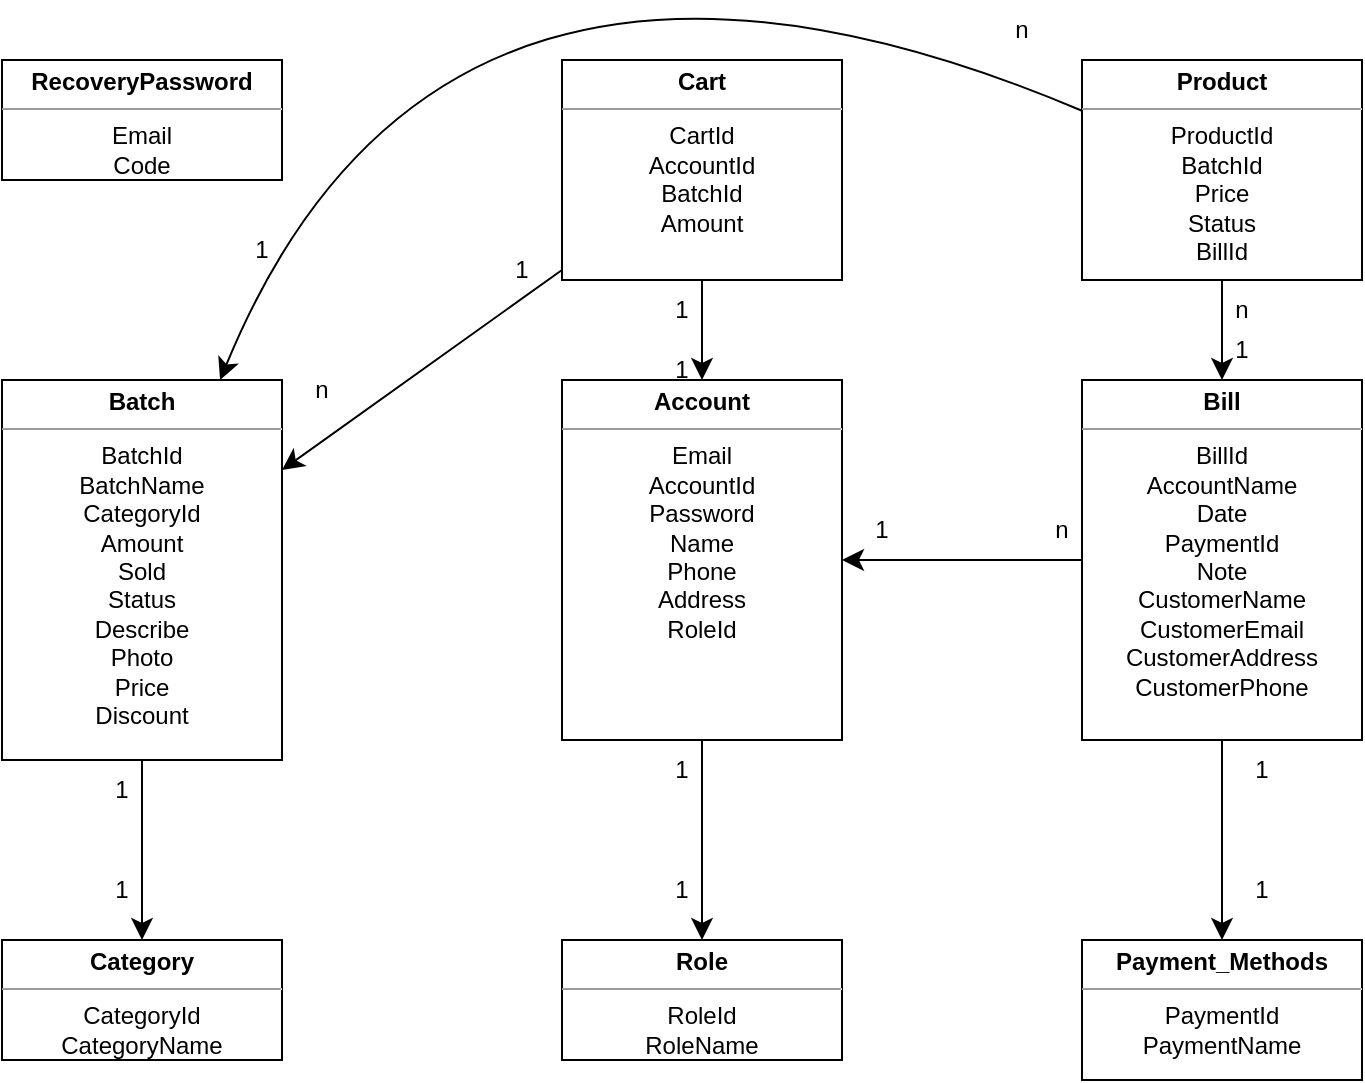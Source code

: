 <mxfile version="22.1.11" type="github">
  <diagram id="C5RBs43oDa-KdzZeNtuy" name="Page-1">
    <mxGraphModel dx="1434" dy="788" grid="1" gridSize="10" guides="1" tooltips="1" connect="1" arrows="1" fold="1" page="1" pageScale="1" pageWidth="827" pageHeight="1169" math="0" shadow="0">
      <root>
        <mxCell id="WIyWlLk6GJQsqaUBKTNV-0" />
        <mxCell id="WIyWlLk6GJQsqaUBKTNV-1" parent="WIyWlLk6GJQsqaUBKTNV-0" />
        <mxCell id="VTPLByUgfOFJZV2P8Obp-53" style="edgeStyle=none;curved=1;rounded=0;orthogonalLoop=1;jettySize=auto;html=1;entryX=0.5;entryY=0;entryDx=0;entryDy=0;fontSize=12;startSize=8;endSize=8;" edge="1" parent="WIyWlLk6GJQsqaUBKTNV-1" source="VTPLByUgfOFJZV2P8Obp-41" target="VTPLByUgfOFJZV2P8Obp-45">
          <mxGeometry relative="1" as="geometry" />
        </mxCell>
        <mxCell id="VTPLByUgfOFJZV2P8Obp-41" value="&lt;p style=&quot;margin:0px;margin-top:4px;text-align:center;&quot;&gt;&lt;b&gt;Account&lt;/b&gt;&lt;/p&gt;&lt;hr size=&quot;1&quot;&gt;&lt;div style=&quot;text-align: center; height: 2px;&quot;&gt;Email&lt;br&gt;AccountId&lt;br&gt;Password&lt;br&gt;Name&lt;br&gt;Phone&lt;br&gt;Address&lt;br&gt;RoleId&lt;/div&gt;&lt;div style=&quot;height:2px;&quot;&gt;&lt;span style=&quot;white-space: pre;&quot;&gt;&#x9;&lt;span style=&quot;white-space: pre;&quot;&gt;&#x9;&lt;/span&gt;&lt;span style=&quot;white-space: pre;&quot;&gt;&#x9;&lt;/span&gt;&lt;span style=&quot;white-space: pre;&quot;&gt;&#x9;&lt;/span&gt;&lt;/span&gt;&lt;br&gt;&lt;/div&gt;" style="verticalAlign=top;align=left;overflow=fill;fontSize=12;fontFamily=Helvetica;html=1;whiteSpace=wrap;" vertex="1" parent="WIyWlLk6GJQsqaUBKTNV-1">
          <mxGeometry x="300" y="200" width="140" height="180" as="geometry" />
        </mxCell>
        <mxCell id="VTPLByUgfOFJZV2P8Obp-54" style="edgeStyle=none;curved=1;rounded=0;orthogonalLoop=1;jettySize=auto;html=1;exitX=0.5;exitY=1;exitDx=0;exitDy=0;entryX=0.5;entryY=0;entryDx=0;entryDy=0;fontSize=12;startSize=8;endSize=8;" edge="1" parent="WIyWlLk6GJQsqaUBKTNV-1" source="VTPLByUgfOFJZV2P8Obp-42" target="VTPLByUgfOFJZV2P8Obp-41">
          <mxGeometry relative="1" as="geometry" />
        </mxCell>
        <mxCell id="VTPLByUgfOFJZV2P8Obp-55" style="edgeStyle=none;curved=1;rounded=0;orthogonalLoop=1;jettySize=auto;html=1;fontSize=12;startSize=8;endSize=8;" edge="1" parent="WIyWlLk6GJQsqaUBKTNV-1" source="VTPLByUgfOFJZV2P8Obp-42" target="VTPLByUgfOFJZV2P8Obp-43">
          <mxGeometry relative="1" as="geometry" />
        </mxCell>
        <mxCell id="VTPLByUgfOFJZV2P8Obp-42" value="&lt;p style=&quot;margin: 4px 0px 0px;&quot;&gt;&lt;b&gt;Cart&lt;/b&gt;&lt;/p&gt;&lt;hr size=&quot;1&quot;&gt;&lt;div style=&quot;height: 2px;&quot;&gt;CartId&lt;br&gt;AccountId&lt;br&gt;BatchId&lt;br&gt;Amount&lt;/div&gt;" style="verticalAlign=top;align=center;overflow=fill;fontSize=12;fontFamily=Helvetica;html=1;whiteSpace=wrap;" vertex="1" parent="WIyWlLk6GJQsqaUBKTNV-1">
          <mxGeometry x="300" y="40" width="140" height="110" as="geometry" />
        </mxCell>
        <mxCell id="VTPLByUgfOFJZV2P8Obp-52" style="edgeStyle=none;curved=1;rounded=0;orthogonalLoop=1;jettySize=auto;html=1;entryX=0.5;entryY=0;entryDx=0;entryDy=0;fontSize=12;startSize=8;endSize=8;" edge="1" parent="WIyWlLk6GJQsqaUBKTNV-1" source="VTPLByUgfOFJZV2P8Obp-43" target="VTPLByUgfOFJZV2P8Obp-44">
          <mxGeometry relative="1" as="geometry" />
        </mxCell>
        <mxCell id="VTPLByUgfOFJZV2P8Obp-43" value="&lt;p style=&quot;margin:0px;margin-top:4px;text-align:center;&quot;&gt;&lt;b&gt;Batch&lt;/b&gt;&lt;/p&gt;&lt;hr size=&quot;1&quot;&gt;&lt;div style=&quot;text-align: center; height: 2px;&quot;&gt;BatchId&lt;br&gt;BatchName&lt;br&gt;CategoryId&lt;br&gt;Amount&lt;br&gt;Sold&lt;br&gt;Status&lt;br&gt;Describe&lt;br&gt;Photo&lt;br&gt;Price&lt;br&gt;Discount&lt;/div&gt;" style="verticalAlign=top;align=left;overflow=fill;fontSize=12;fontFamily=Helvetica;html=1;whiteSpace=wrap;" vertex="1" parent="WIyWlLk6GJQsqaUBKTNV-1">
          <mxGeometry x="20" y="200" width="140" height="190" as="geometry" />
        </mxCell>
        <mxCell id="VTPLByUgfOFJZV2P8Obp-44" value="&lt;p style=&quot;margin:0px;margin-top:4px;text-align:center;&quot;&gt;&lt;b&gt;Category&lt;/b&gt;&lt;/p&gt;&lt;hr size=&quot;1&quot;&gt;&lt;div style=&quot;text-align: center; height: 2px;&quot;&gt;CategoryId&lt;br&gt;CategoryName&lt;/div&gt;" style="verticalAlign=top;align=left;overflow=fill;fontSize=12;fontFamily=Helvetica;html=1;whiteSpace=wrap;" vertex="1" parent="WIyWlLk6GJQsqaUBKTNV-1">
          <mxGeometry x="20" y="480" width="140" height="60" as="geometry" />
        </mxCell>
        <mxCell id="VTPLByUgfOFJZV2P8Obp-45" value="&lt;p style=&quot;margin:0px;margin-top:4px;text-align:center;&quot;&gt;&lt;b&gt;Role&lt;/b&gt;&lt;/p&gt;&lt;hr size=&quot;1&quot;&gt;&lt;div style=&quot;text-align: center; height: 2px;&quot;&gt;RoleId&lt;br&gt;RoleName&lt;/div&gt;" style="verticalAlign=top;align=left;overflow=fill;fontSize=12;fontFamily=Helvetica;html=1;whiteSpace=wrap;" vertex="1" parent="WIyWlLk6GJQsqaUBKTNV-1">
          <mxGeometry x="300" y="480" width="140" height="60" as="geometry" />
        </mxCell>
        <mxCell id="VTPLByUgfOFJZV2P8Obp-56" style="edgeStyle=none;curved=1;rounded=0;orthogonalLoop=1;jettySize=auto;html=1;fontSize=12;startSize=8;endSize=8;" edge="1" parent="WIyWlLk6GJQsqaUBKTNV-1" source="VTPLByUgfOFJZV2P8Obp-46" target="VTPLByUgfOFJZV2P8Obp-43">
          <mxGeometry relative="1" as="geometry">
            <Array as="points">
              <mxPoint x="240" y="-70" />
            </Array>
          </mxGeometry>
        </mxCell>
        <mxCell id="VTPLByUgfOFJZV2P8Obp-58" style="edgeStyle=none;curved=1;rounded=0;orthogonalLoop=1;jettySize=auto;html=1;entryX=0.5;entryY=0;entryDx=0;entryDy=0;fontSize=12;startSize=8;endSize=8;" edge="1" parent="WIyWlLk6GJQsqaUBKTNV-1" source="VTPLByUgfOFJZV2P8Obp-46" target="VTPLByUgfOFJZV2P8Obp-47">
          <mxGeometry relative="1" as="geometry" />
        </mxCell>
        <mxCell id="VTPLByUgfOFJZV2P8Obp-46" value="&lt;p style=&quot;margin:0px;margin-top:4px;text-align:center;&quot;&gt;&lt;b&gt;Product&lt;/b&gt;&lt;/p&gt;&lt;hr size=&quot;1&quot;&gt;&lt;div style=&quot;text-align: center; height: 2px;&quot;&gt;ProductId&lt;br&gt;BatchId&lt;br&gt;Price&lt;br&gt;Status&lt;br&gt;BillId&lt;/div&gt;" style="verticalAlign=top;align=left;overflow=fill;fontSize=12;fontFamily=Helvetica;html=1;whiteSpace=wrap;" vertex="1" parent="WIyWlLk6GJQsqaUBKTNV-1">
          <mxGeometry x="560" y="40" width="140" height="110" as="geometry" />
        </mxCell>
        <mxCell id="VTPLByUgfOFJZV2P8Obp-57" style="edgeStyle=none;curved=1;rounded=0;orthogonalLoop=1;jettySize=auto;html=1;fontSize=12;startSize=8;endSize=8;" edge="1" parent="WIyWlLk6GJQsqaUBKTNV-1" source="VTPLByUgfOFJZV2P8Obp-47" target="VTPLByUgfOFJZV2P8Obp-41">
          <mxGeometry relative="1" as="geometry" />
        </mxCell>
        <mxCell id="VTPLByUgfOFJZV2P8Obp-59" style="edgeStyle=none;curved=1;rounded=0;orthogonalLoop=1;jettySize=auto;html=1;fontSize=12;startSize=8;endSize=8;" edge="1" parent="WIyWlLk6GJQsqaUBKTNV-1" source="VTPLByUgfOFJZV2P8Obp-47" target="VTPLByUgfOFJZV2P8Obp-48">
          <mxGeometry relative="1" as="geometry" />
        </mxCell>
        <mxCell id="VTPLByUgfOFJZV2P8Obp-47" value="&lt;p style=&quot;margin:0px;margin-top:4px;text-align:center;&quot;&gt;&lt;b&gt;Bill&lt;/b&gt;&lt;/p&gt;&lt;hr size=&quot;1&quot;&gt;&lt;div style=&quot;text-align: center; height: 2px;&quot;&gt;BillId&lt;br&gt;AccountName&lt;br&gt;Date&lt;br&gt;PaymentId&lt;br&gt;Note&lt;br&gt;CustomerName&lt;br&gt;CustomerEmail&lt;br&gt;CustomerAddress&lt;br&gt;CustomerPhone&lt;/div&gt;&lt;div style=&quot;text-align: center; height: 2px;&quot;&gt;&lt;br&gt;&lt;/div&gt;" style="verticalAlign=top;align=left;overflow=fill;fontSize=12;fontFamily=Helvetica;html=1;whiteSpace=wrap;" vertex="1" parent="WIyWlLk6GJQsqaUBKTNV-1">
          <mxGeometry x="560" y="200" width="140" height="180" as="geometry" />
        </mxCell>
        <mxCell id="VTPLByUgfOFJZV2P8Obp-48" value="&lt;p style=&quot;margin:0px;margin-top:4px;text-align:center;&quot;&gt;&lt;b&gt;Payment_Methods&lt;/b&gt;&lt;/p&gt;&lt;hr size=&quot;1&quot;&gt;&lt;div style=&quot;text-align: center; height: 2px;&quot;&gt;PaymentId&lt;br&gt;PaymentName&lt;/div&gt;" style="verticalAlign=top;align=left;overflow=fill;fontSize=12;fontFamily=Helvetica;html=1;whiteSpace=wrap;" vertex="1" parent="WIyWlLk6GJQsqaUBKTNV-1">
          <mxGeometry x="560" y="480" width="140" height="70" as="geometry" />
        </mxCell>
        <mxCell id="VTPLByUgfOFJZV2P8Obp-49" value="&lt;p style=&quot;margin:0px;margin-top:4px;text-align:center;&quot;&gt;&lt;b&gt;RecoveryPassword&lt;/b&gt;&lt;/p&gt;&lt;hr size=&quot;1&quot;&gt;&lt;div style=&quot;text-align: center; height: 2px;&quot;&gt;Email&lt;br&gt;Code&lt;/div&gt;" style="verticalAlign=top;align=left;overflow=fill;fontSize=12;fontFamily=Helvetica;html=1;whiteSpace=wrap;" vertex="1" parent="WIyWlLk6GJQsqaUBKTNV-1">
          <mxGeometry x="20" y="40" width="140" height="60" as="geometry" />
        </mxCell>
        <mxCell id="VTPLByUgfOFJZV2P8Obp-50" style="edgeStyle=none;curved=1;rounded=0;orthogonalLoop=1;jettySize=auto;html=1;exitX=0.5;exitY=1;exitDx=0;exitDy=0;fontSize=12;startSize=8;endSize=8;" edge="1" parent="WIyWlLk6GJQsqaUBKTNV-1" source="VTPLByUgfOFJZV2P8Obp-41" target="VTPLByUgfOFJZV2P8Obp-41">
          <mxGeometry relative="1" as="geometry" />
        </mxCell>
        <mxCell id="VTPLByUgfOFJZV2P8Obp-60" value="1" style="text;html=1;strokeColor=none;fillColor=none;align=center;verticalAlign=middle;whiteSpace=wrap;rounded=0;" vertex="1" parent="WIyWlLk6GJQsqaUBKTNV-1">
          <mxGeometry x="120" y="120" width="60" height="30" as="geometry" />
        </mxCell>
        <mxCell id="VTPLByUgfOFJZV2P8Obp-62" value="1" style="text;html=1;strokeColor=none;fillColor=none;align=center;verticalAlign=middle;whiteSpace=wrap;rounded=0;" vertex="1" parent="WIyWlLk6GJQsqaUBKTNV-1">
          <mxGeometry x="330" y="150" width="60" height="30" as="geometry" />
        </mxCell>
        <mxCell id="VTPLByUgfOFJZV2P8Obp-63" value="1" style="text;html=1;strokeColor=none;fillColor=none;align=center;verticalAlign=middle;whiteSpace=wrap;rounded=0;" vertex="1" parent="WIyWlLk6GJQsqaUBKTNV-1">
          <mxGeometry x="330" y="180" width="60" height="30" as="geometry" />
        </mxCell>
        <mxCell id="VTPLByUgfOFJZV2P8Obp-64" value="n" style="text;html=1;strokeColor=none;fillColor=none;align=center;verticalAlign=middle;whiteSpace=wrap;rounded=0;" vertex="1" parent="WIyWlLk6GJQsqaUBKTNV-1">
          <mxGeometry x="500" y="10" width="60" height="30" as="geometry" />
        </mxCell>
        <mxCell id="VTPLByUgfOFJZV2P8Obp-65" value="n" style="text;html=1;strokeColor=none;fillColor=none;align=center;verticalAlign=middle;whiteSpace=wrap;rounded=0;" vertex="1" parent="WIyWlLk6GJQsqaUBKTNV-1">
          <mxGeometry x="520" y="260" width="60" height="30" as="geometry" />
        </mxCell>
        <mxCell id="VTPLByUgfOFJZV2P8Obp-67" value="1" style="text;html=1;strokeColor=none;fillColor=none;align=center;verticalAlign=middle;whiteSpace=wrap;rounded=0;" vertex="1" parent="WIyWlLk6GJQsqaUBKTNV-1">
          <mxGeometry x="430" y="260" width="60" height="30" as="geometry" />
        </mxCell>
        <mxCell id="VTPLByUgfOFJZV2P8Obp-68" value="1" style="text;html=1;strokeColor=none;fillColor=none;align=center;verticalAlign=middle;whiteSpace=wrap;rounded=0;" vertex="1" parent="WIyWlLk6GJQsqaUBKTNV-1">
          <mxGeometry x="330" y="380" width="60" height="30" as="geometry" />
        </mxCell>
        <mxCell id="VTPLByUgfOFJZV2P8Obp-70" value="1" style="text;html=1;strokeColor=none;fillColor=none;align=center;verticalAlign=middle;whiteSpace=wrap;rounded=0;" vertex="1" parent="WIyWlLk6GJQsqaUBKTNV-1">
          <mxGeometry x="330" y="440" width="60" height="30" as="geometry" />
        </mxCell>
        <mxCell id="VTPLByUgfOFJZV2P8Obp-71" value="1" style="text;html=1;strokeColor=none;fillColor=none;align=center;verticalAlign=middle;whiteSpace=wrap;rounded=0;" vertex="1" parent="WIyWlLk6GJQsqaUBKTNV-1">
          <mxGeometry x="620" y="380" width="60" height="30" as="geometry" />
        </mxCell>
        <mxCell id="VTPLByUgfOFJZV2P8Obp-75" value="1" style="text;html=1;strokeColor=none;fillColor=none;align=center;verticalAlign=middle;whiteSpace=wrap;rounded=0;" vertex="1" parent="WIyWlLk6GJQsqaUBKTNV-1">
          <mxGeometry x="620" y="440" width="60" height="30" as="geometry" />
        </mxCell>
        <mxCell id="VTPLByUgfOFJZV2P8Obp-76" value="n" style="text;html=1;strokeColor=none;fillColor=none;align=center;verticalAlign=middle;whiteSpace=wrap;rounded=0;" vertex="1" parent="WIyWlLk6GJQsqaUBKTNV-1">
          <mxGeometry x="610" y="150" width="60" height="30" as="geometry" />
        </mxCell>
        <mxCell id="VTPLByUgfOFJZV2P8Obp-77" value="1" style="text;html=1;strokeColor=none;fillColor=none;align=center;verticalAlign=middle;whiteSpace=wrap;rounded=0;" vertex="1" parent="WIyWlLk6GJQsqaUBKTNV-1">
          <mxGeometry x="610" y="170" width="60" height="30" as="geometry" />
        </mxCell>
        <mxCell id="VTPLByUgfOFJZV2P8Obp-78" value="1" style="text;html=1;strokeColor=none;fillColor=none;align=center;verticalAlign=middle;whiteSpace=wrap;rounded=0;" vertex="1" parent="WIyWlLk6GJQsqaUBKTNV-1">
          <mxGeometry x="250" y="130" width="60" height="30" as="geometry" />
        </mxCell>
        <mxCell id="VTPLByUgfOFJZV2P8Obp-79" value="n" style="text;html=1;strokeColor=none;fillColor=none;align=center;verticalAlign=middle;whiteSpace=wrap;rounded=0;" vertex="1" parent="WIyWlLk6GJQsqaUBKTNV-1">
          <mxGeometry x="150" y="190" width="60" height="30" as="geometry" />
        </mxCell>
        <mxCell id="VTPLByUgfOFJZV2P8Obp-80" value="1" style="text;html=1;strokeColor=none;fillColor=none;align=center;verticalAlign=middle;whiteSpace=wrap;rounded=0;" vertex="1" parent="WIyWlLk6GJQsqaUBKTNV-1">
          <mxGeometry x="50" y="390" width="60" height="30" as="geometry" />
        </mxCell>
        <mxCell id="VTPLByUgfOFJZV2P8Obp-82" value="1" style="text;html=1;strokeColor=none;fillColor=none;align=center;verticalAlign=middle;whiteSpace=wrap;rounded=0;" vertex="1" parent="WIyWlLk6GJQsqaUBKTNV-1">
          <mxGeometry x="50" y="440" width="60" height="30" as="geometry" />
        </mxCell>
      </root>
    </mxGraphModel>
  </diagram>
</mxfile>
